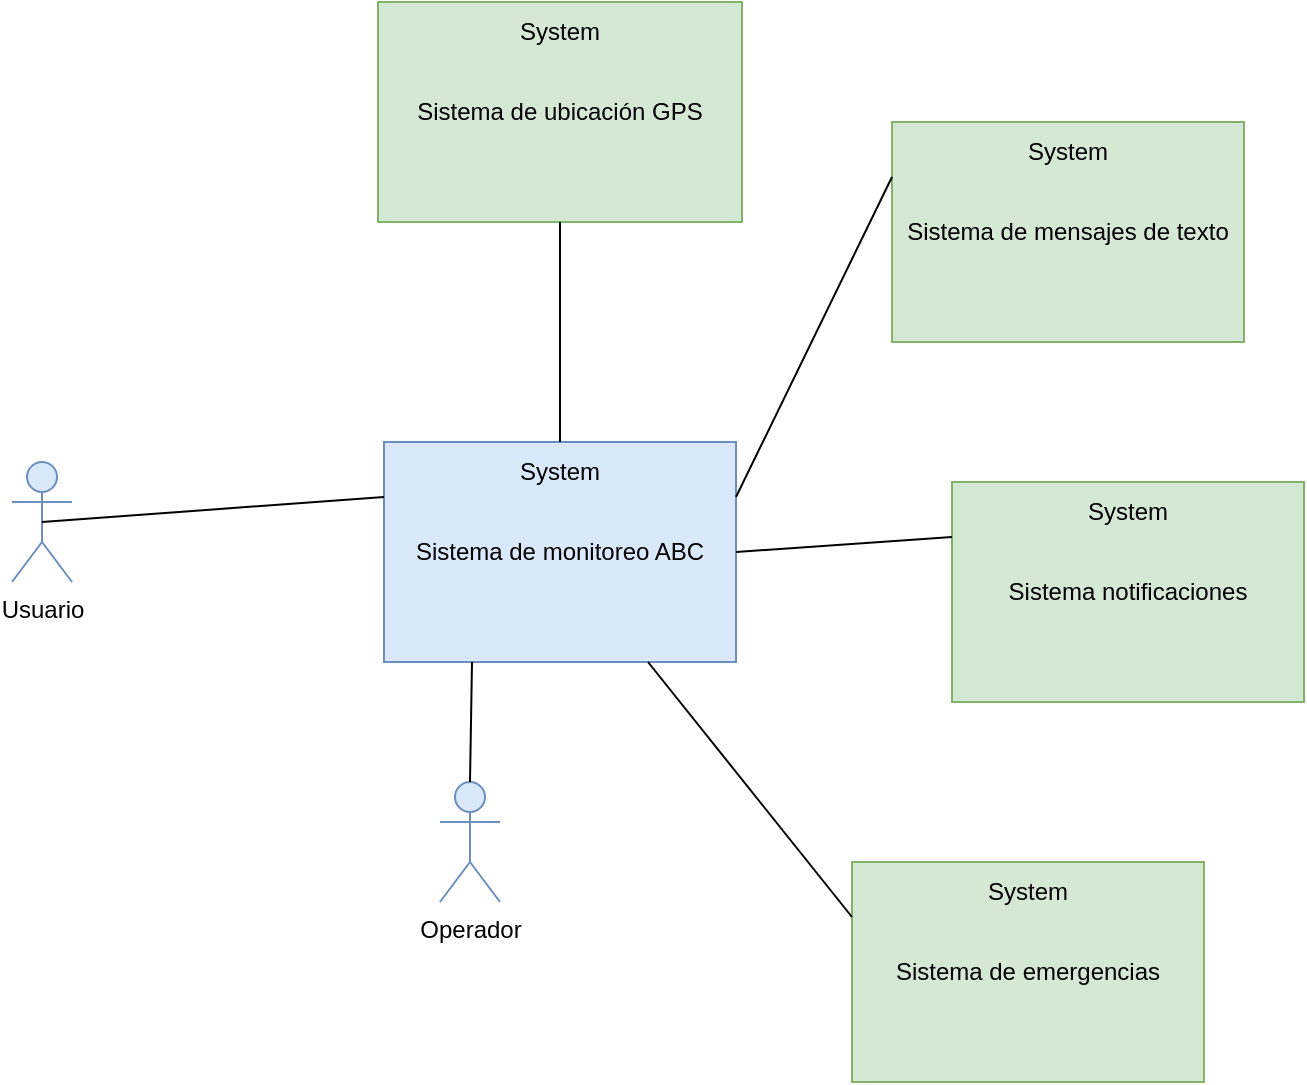 <mxfile version="20.2.7" type="github">
  <diagram id="mcuaa7pDDj5RCvpF9DL_" name="Página-1">
    <mxGraphModel dx="786" dy="1160" grid="1" gridSize="10" guides="1" tooltips="1" connect="1" arrows="1" fold="1" page="1" pageScale="1" pageWidth="827" pageHeight="1169" math="0" shadow="0">
      <root>
        <mxCell id="0" />
        <mxCell id="1" parent="0" />
        <mxCell id="jJHtOs-BmDE4ESWyDOf9-1" value="Usuario" style="shape=umlActor;verticalLabelPosition=bottom;verticalAlign=top;html=1;outlineConnect=0;fillColor=#dae8fc;strokeColor=#6c8ebf;" vertex="1" parent="1">
          <mxGeometry x="110" y="340" width="30" height="60" as="geometry" />
        </mxCell>
        <mxCell id="jJHtOs-BmDE4ESWyDOf9-2" value="Sistema de monitoreo ABC" style="rounded=0;whiteSpace=wrap;html=1;fillColor=#dae8fc;strokeColor=#6c8ebf;" vertex="1" parent="1">
          <mxGeometry x="296" y="330" width="176" height="110" as="geometry" />
        </mxCell>
        <mxCell id="jJHtOs-BmDE4ESWyDOf9-3" value="System" style="text;html=1;strokeColor=none;fillColor=none;align=center;verticalAlign=middle;whiteSpace=wrap;rounded=0;" vertex="1" parent="1">
          <mxGeometry x="354" y="330" width="60" height="30" as="geometry" />
        </mxCell>
        <mxCell id="jJHtOs-BmDE4ESWyDOf9-7" value="Sistema de mensajes de texto" style="rounded=0;whiteSpace=wrap;html=1;fillColor=#d5e8d4;strokeColor=#82b366;" vertex="1" parent="1">
          <mxGeometry x="550" y="170" width="176" height="110" as="geometry" />
        </mxCell>
        <mxCell id="jJHtOs-BmDE4ESWyDOf9-8" value="System" style="text;html=1;strokeColor=none;fillColor=none;align=center;verticalAlign=middle;whiteSpace=wrap;rounded=0;" vertex="1" parent="1">
          <mxGeometry x="608" y="170" width="60" height="30" as="geometry" />
        </mxCell>
        <mxCell id="jJHtOs-BmDE4ESWyDOf9-10" value="" style="endArrow=none;html=1;rounded=0;entryX=1;entryY=0.25;entryDx=0;entryDy=0;exitX=0;exitY=0.25;exitDx=0;exitDy=0;" edge="1" parent="1" source="jJHtOs-BmDE4ESWyDOf9-7" target="jJHtOs-BmDE4ESWyDOf9-2">
          <mxGeometry width="50" height="50" relative="1" as="geometry">
            <mxPoint x="380" y="610" as="sourcePoint" />
            <mxPoint x="430" y="560" as="targetPoint" />
          </mxGeometry>
        </mxCell>
        <mxCell id="jJHtOs-BmDE4ESWyDOf9-12" value="" style="endArrow=none;html=1;rounded=0;exitX=0.5;exitY=0.5;exitDx=0;exitDy=0;exitPerimeter=0;entryX=0;entryY=0.25;entryDx=0;entryDy=0;" edge="1" parent="1" source="jJHtOs-BmDE4ESWyDOf9-1" target="jJHtOs-BmDE4ESWyDOf9-2">
          <mxGeometry width="50" height="50" relative="1" as="geometry">
            <mxPoint x="380" y="610" as="sourcePoint" />
            <mxPoint x="430" y="560" as="targetPoint" />
          </mxGeometry>
        </mxCell>
        <mxCell id="jJHtOs-BmDE4ESWyDOf9-13" value="Sistema notificaciones" style="rounded=0;whiteSpace=wrap;html=1;fillColor=#d5e8d4;strokeColor=#82b366;" vertex="1" parent="1">
          <mxGeometry x="580" y="350" width="176" height="110" as="geometry" />
        </mxCell>
        <mxCell id="jJHtOs-BmDE4ESWyDOf9-14" value="" style="endArrow=none;html=1;rounded=0;entryX=1;entryY=0.5;entryDx=0;entryDy=0;exitX=0;exitY=0.25;exitDx=0;exitDy=0;" edge="1" parent="1" source="jJHtOs-BmDE4ESWyDOf9-13" target="jJHtOs-BmDE4ESWyDOf9-2">
          <mxGeometry width="50" height="50" relative="1" as="geometry">
            <mxPoint x="540" y="297.5" as="sourcePoint" />
            <mxPoint x="482" y="367.5" as="targetPoint" />
          </mxGeometry>
        </mxCell>
        <mxCell id="jJHtOs-BmDE4ESWyDOf9-15" value="System" style="text;html=1;strokeColor=none;fillColor=none;align=center;verticalAlign=middle;whiteSpace=wrap;rounded=0;" vertex="1" parent="1">
          <mxGeometry x="638" y="350" width="60" height="30" as="geometry" />
        </mxCell>
        <mxCell id="jJHtOs-BmDE4ESWyDOf9-16" value="Sistema de emergencias" style="rounded=0;whiteSpace=wrap;html=1;fillColor=#d5e8d4;strokeColor=#82b366;" vertex="1" parent="1">
          <mxGeometry x="530" y="540" width="176" height="110" as="geometry" />
        </mxCell>
        <mxCell id="jJHtOs-BmDE4ESWyDOf9-17" value="" style="endArrow=none;html=1;rounded=0;entryX=0.75;entryY=1;entryDx=0;entryDy=0;exitX=0;exitY=0.25;exitDx=0;exitDy=0;" edge="1" parent="1" source="jJHtOs-BmDE4ESWyDOf9-16" target="jJHtOs-BmDE4ESWyDOf9-2">
          <mxGeometry width="50" height="50" relative="1" as="geometry">
            <mxPoint x="472" y="510" as="sourcePoint" />
            <mxPoint x="414" y="467.5" as="targetPoint" />
          </mxGeometry>
        </mxCell>
        <mxCell id="jJHtOs-BmDE4ESWyDOf9-18" value="System" style="text;html=1;strokeColor=none;fillColor=none;align=center;verticalAlign=middle;whiteSpace=wrap;rounded=0;" vertex="1" parent="1">
          <mxGeometry x="588" y="540" width="60" height="30" as="geometry" />
        </mxCell>
        <mxCell id="jJHtOs-BmDE4ESWyDOf9-19" value="Operador" style="shape=umlActor;verticalLabelPosition=bottom;verticalAlign=top;html=1;outlineConnect=0;fillColor=#dae8fc;strokeColor=#6c8ebf;" vertex="1" parent="1">
          <mxGeometry x="324" y="500" width="30" height="60" as="geometry" />
        </mxCell>
        <mxCell id="jJHtOs-BmDE4ESWyDOf9-21" value="" style="endArrow=none;html=1;rounded=0;exitX=0.25;exitY=1;exitDx=0;exitDy=0;entryX=0.5;entryY=0;entryDx=0;entryDy=0;entryPerimeter=0;" edge="1" parent="1" source="jJHtOs-BmDE4ESWyDOf9-2" target="jJHtOs-BmDE4ESWyDOf9-19">
          <mxGeometry width="50" height="50" relative="1" as="geometry">
            <mxPoint x="140" y="510" as="sourcePoint" />
            <mxPoint x="311" y="497.5" as="targetPoint" />
          </mxGeometry>
        </mxCell>
        <mxCell id="jJHtOs-BmDE4ESWyDOf9-22" value="Sistema de ubicación GPS" style="rounded=0;whiteSpace=wrap;html=1;fillColor=#d5e8d4;strokeColor=#82b366;" vertex="1" parent="1">
          <mxGeometry x="293" y="110" width="182" height="110" as="geometry" />
        </mxCell>
        <mxCell id="jJHtOs-BmDE4ESWyDOf9-23" value="System" style="text;html=1;strokeColor=none;fillColor=none;align=center;verticalAlign=middle;whiteSpace=wrap;rounded=0;" vertex="1" parent="1">
          <mxGeometry x="354" y="110" width="60" height="30" as="geometry" />
        </mxCell>
        <mxCell id="jJHtOs-BmDE4ESWyDOf9-24" value="" style="endArrow=none;html=1;rounded=0;entryX=0.5;entryY=0;entryDx=0;entryDy=0;exitX=0.5;exitY=1;exitDx=0;exitDy=0;" edge="1" parent="1" source="jJHtOs-BmDE4ESWyDOf9-22" target="jJHtOs-BmDE4ESWyDOf9-3">
          <mxGeometry width="50" height="50" relative="1" as="geometry">
            <mxPoint x="478" y="240" as="sourcePoint" />
            <mxPoint x="420" y="310" as="targetPoint" />
          </mxGeometry>
        </mxCell>
      </root>
    </mxGraphModel>
  </diagram>
</mxfile>
